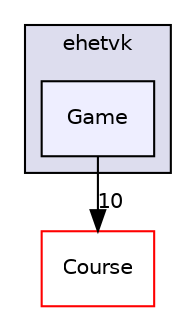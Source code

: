 digraph "C:/Users/PenthouseMediaCenter/Documents/TUT/OTEK/ehetvk/Game" {
  compound=true
  node [ fontsize="10", fontname="Helvetica"];
  edge [ labelfontsize="10", labelfontname="Helvetica"];
  subgraph clusterdir_0de491768064b354964dbef5b851d851 {
    graph [ bgcolor="#ddddee", pencolor="black", label="ehetvk" fontname="Helvetica", fontsize="10", URL="dir_0de491768064b354964dbef5b851d851.html"]
  dir_e8f684d8cceaa722a4f75aca572a1e66 [shape=box, label="Game", style="filled", fillcolor="#eeeeff", pencolor="black", URL="dir_e8f684d8cceaa722a4f75aca572a1e66.html"];
  }
  dir_a39bb0934491903c6b3d679801b4e2d2 [shape=box label="Course" fillcolor="white" style="filled" color="red" URL="dir_a39bb0934491903c6b3d679801b4e2d2.html"];
  dir_e8f684d8cceaa722a4f75aca572a1e66->dir_a39bb0934491903c6b3d679801b4e2d2 [headlabel="10", labeldistance=1.5 headhref="dir_000013_000006.html"];
}
